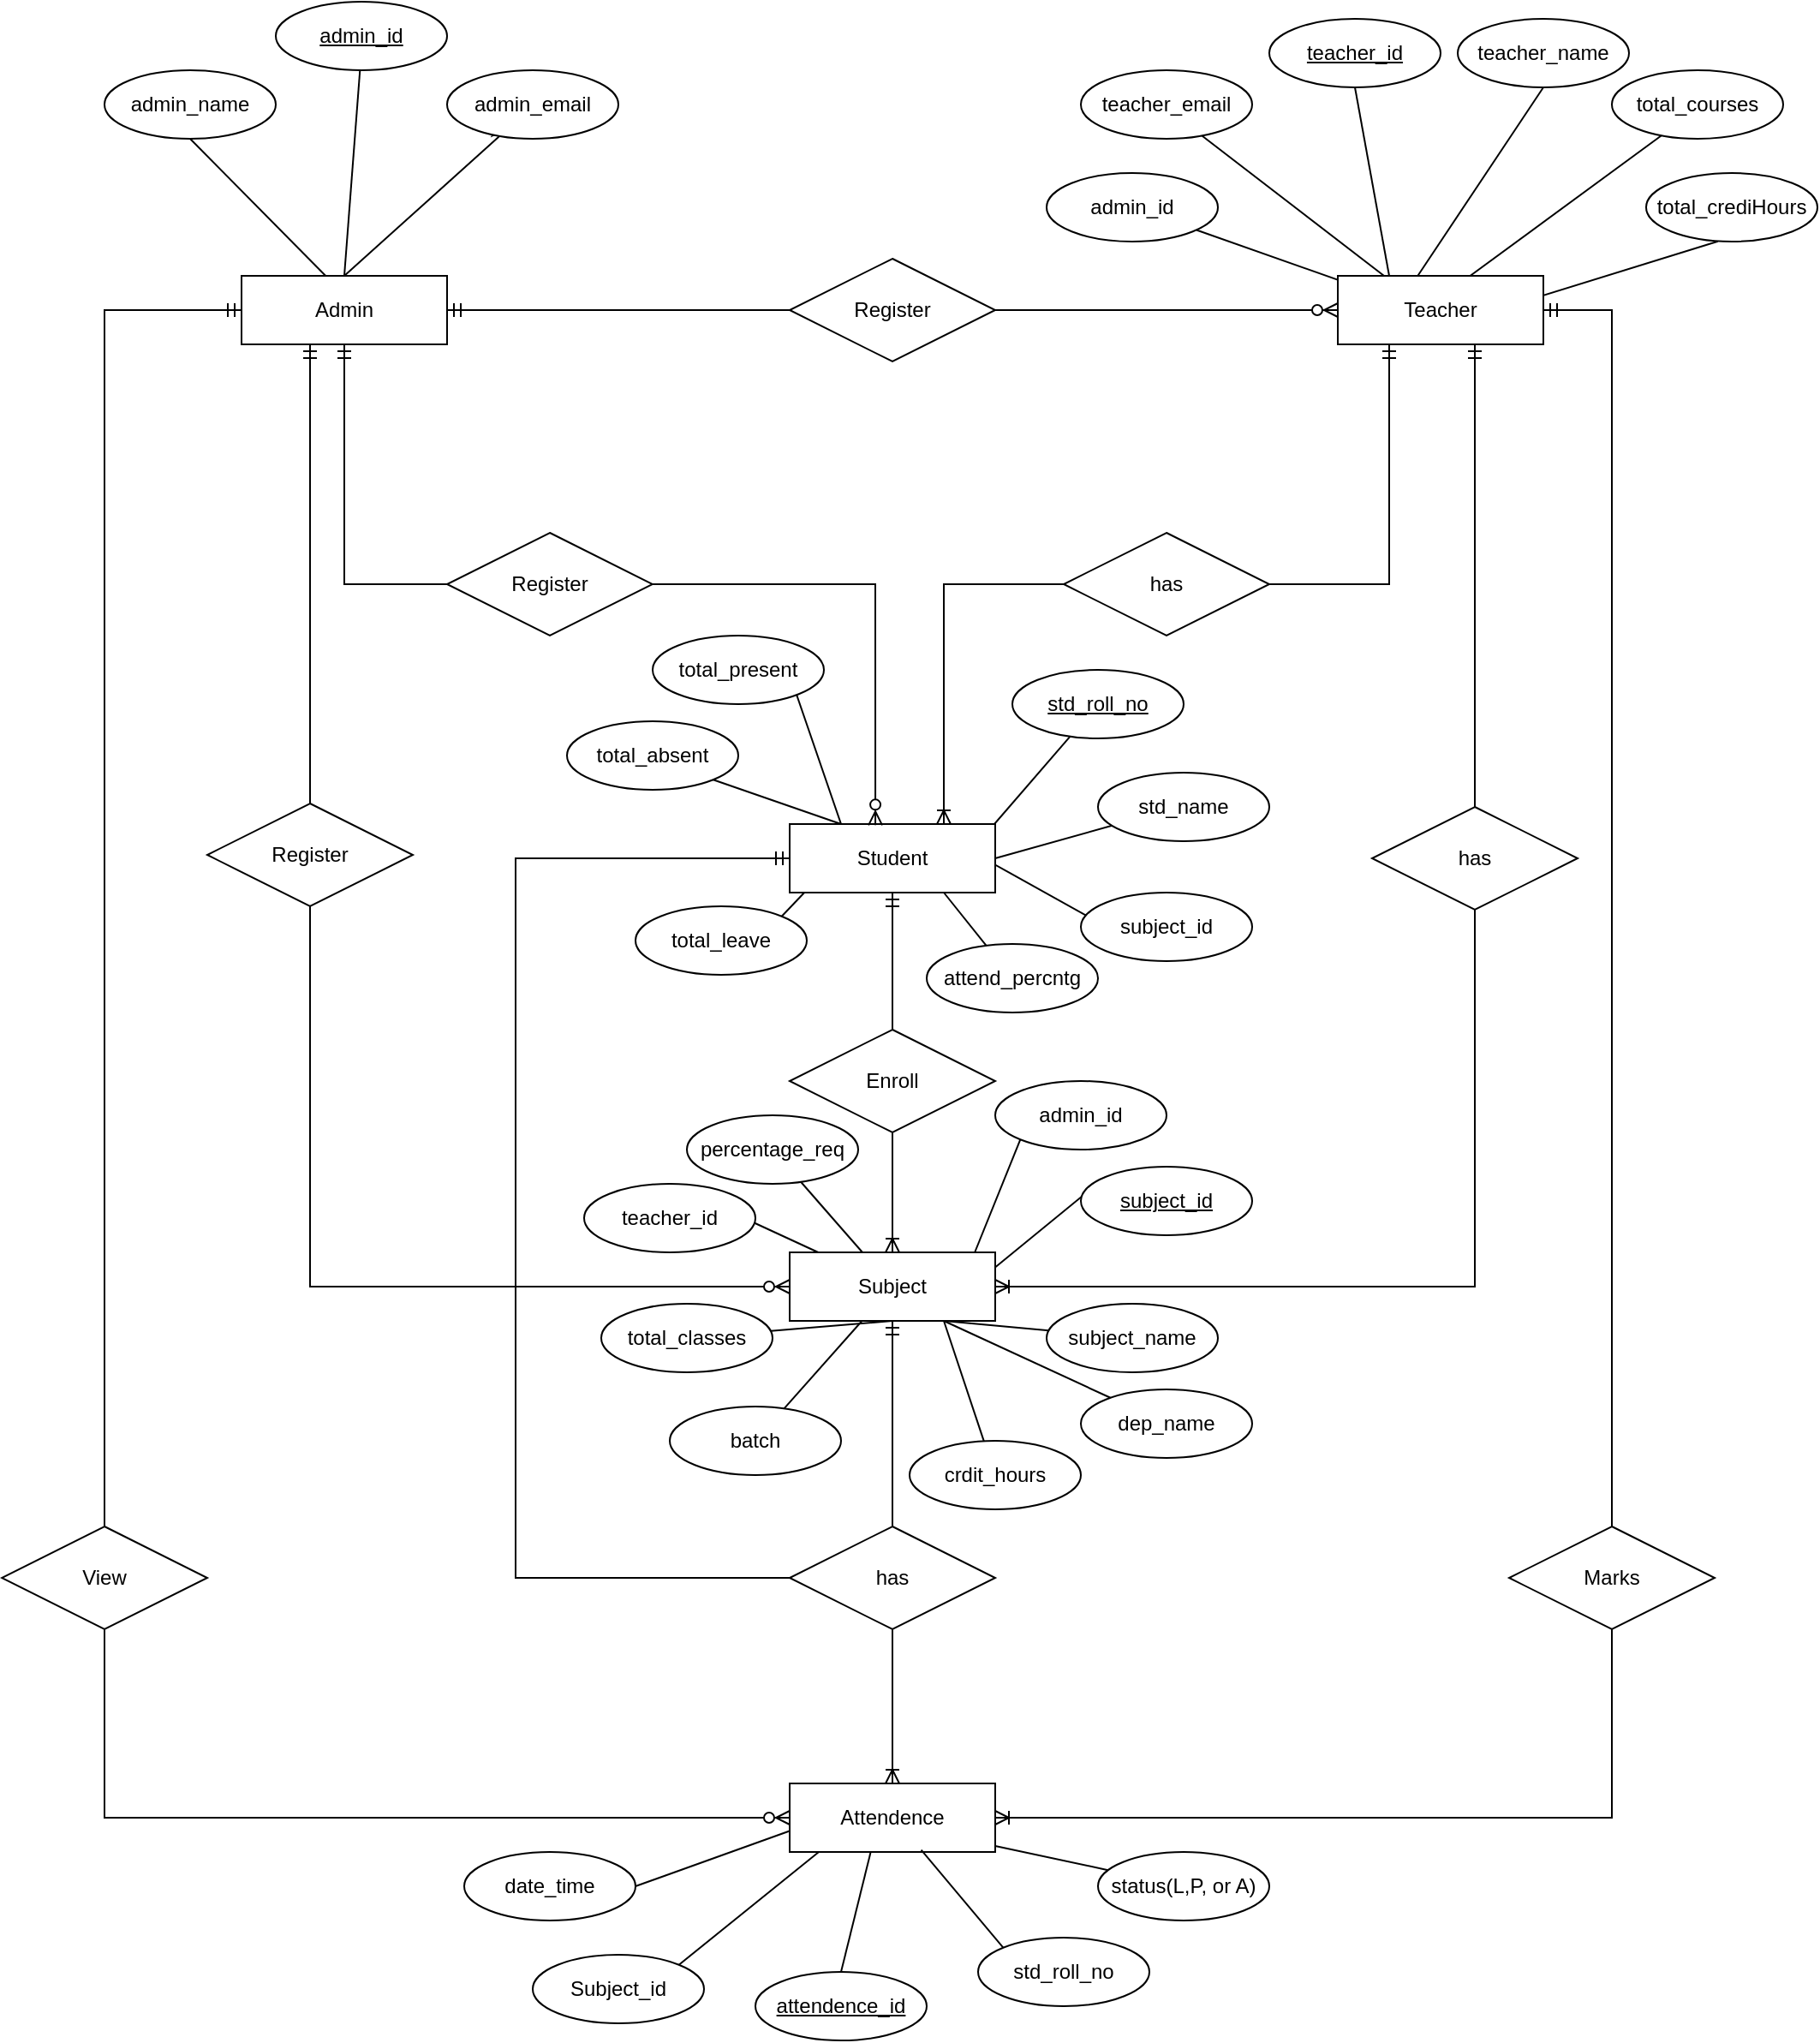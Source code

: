 <mxfile version="24.5.2" type="device">
  <diagram name="Page-1" id="j2Nt56YtFflyHRb6jEef">
    <mxGraphModel dx="1644" dy="464" grid="1" gridSize="10" guides="1" tooltips="1" connect="1" arrows="1" fold="1" page="1" pageScale="1" pageWidth="850" pageHeight="1100" math="0" shadow="0">
      <root>
        <mxCell id="0" />
        <mxCell id="1" parent="0" />
        <mxCell id="x2ZdGeCnN24oB9wIgB-1-8" value="" style="endArrow=none;html=1;rounded=0;exitX=0;exitY=1;exitDx=0;exitDy=0;" parent="1" source="x2ZdGeCnN24oB9wIgB-1-3" edge="1">
          <mxGeometry relative="1" as="geometry">
            <mxPoint x="70" y="1200" as="sourcePoint" />
            <mxPoint x="10" y="1240" as="targetPoint" />
          </mxGeometry>
        </mxCell>
        <mxCell id="8EPMOKXkYQKO1uJK_nMX-32" value="" style="endArrow=none;html=1;rounded=0;exitX=0;exitY=0;exitDx=0;exitDy=0;" parent="1" source="8EPMOKXkYQKO1uJK_nMX-21" edge="1">
          <mxGeometry relative="1" as="geometry">
            <mxPoint x="60" y="1190" as="sourcePoint" />
            <mxPoint x="15" y="1241" as="targetPoint" />
          </mxGeometry>
        </mxCell>
        <mxCell id="x2ZdGeCnN24oB9wIgB-1-2" value="" style="endArrow=none;html=1;rounded=0;exitX=0.25;exitY=0;exitDx=0;exitDy=0;" parent="1" target="x2ZdGeCnN24oB9wIgB-1-1" edge="1">
          <mxGeometry width="50" height="50" relative="1" as="geometry">
            <mxPoint x="280" y="670" as="sourcePoint" />
            <mxPoint x="150" y="570" as="targetPoint" />
          </mxGeometry>
        </mxCell>
        <mxCell id="8EPMOKXkYQKO1uJK_nMX-54" value="" style="endArrow=none;html=1;rounded=0;entryX=0.5;entryY=0;entryDx=0;entryDy=0;" parent="1" source="PGMSWHId7oX6WN4hm_oo-6" target="8EPMOKXkYQKO1uJK_nMX-53" edge="1">
          <mxGeometry relative="1" as="geometry">
            <mxPoint x="-60" y="1008" as="sourcePoint" />
            <mxPoint x="-115" y="1026" as="targetPoint" />
          </mxGeometry>
        </mxCell>
        <mxCell id="8EPMOKXkYQKO1uJK_nMX-46" value="" style="endArrow=none;html=1;rounded=0;entryX=1;entryY=0.5;entryDx=0;entryDy=0;" parent="1" target="PGMSWHId7oX6WN4hm_oo-4" edge="1">
          <mxGeometry relative="1" as="geometry">
            <mxPoint x="105" y="969" as="sourcePoint" />
            <mxPoint x="60" y="1020" as="targetPoint" />
          </mxGeometry>
        </mxCell>
        <mxCell id="8EPMOKXkYQKO1uJK_nMX-45" value="" style="endArrow=none;html=1;rounded=0;" parent="1" source="8EPMOKXkYQKO1uJK_nMX-36" edge="1">
          <mxGeometry relative="1" as="geometry">
            <mxPoint x="65" y="930" as="sourcePoint" />
            <mxPoint x="20" y="981" as="targetPoint" />
          </mxGeometry>
        </mxCell>
        <mxCell id="8EPMOKXkYQKO1uJK_nMX-44" value="" style="endArrow=none;html=1;rounded=0;" parent="1" edge="1">
          <mxGeometry relative="1" as="geometry">
            <mxPoint x="95" y="1030" as="sourcePoint" />
            <mxPoint x="25" y="991" as="targetPoint" />
          </mxGeometry>
        </mxCell>
        <mxCell id="8EPMOKXkYQKO1uJK_nMX-48" value="" style="endArrow=none;html=1;rounded=0;entryX=1;entryY=0;entryDx=0;entryDy=0;" parent="1" target="8EPMOKXkYQKO1uJK_nMX-42" edge="1">
          <mxGeometry relative="1" as="geometry">
            <mxPoint x="-70" y="998" as="sourcePoint" />
            <mxPoint x="-115" y="1049" as="targetPoint" />
          </mxGeometry>
        </mxCell>
        <mxCell id="8EPMOKXkYQKO1uJK_nMX-43" value="" style="endArrow=none;html=1;rounded=0;" parent="1" edge="1">
          <mxGeometry relative="1" as="geometry">
            <mxPoint x="-87.5" y="890" as="sourcePoint" />
            <mxPoint x="-60" y="970" as="targetPoint" />
          </mxGeometry>
        </mxCell>
        <mxCell id="8EPMOKXkYQKO1uJK_nMX-30" value="" style="endArrow=none;html=1;rounded=0;exitX=0.5;exitY=1;exitDx=0;exitDy=0;" parent="1" source="PGMSWHId7oX6WN4hm_oo-6" target="8EPMOKXkYQKO1uJK_nMX-27" edge="1">
          <mxGeometry relative="1" as="geometry">
            <mxPoint x="-75" y="1244.5" as="sourcePoint" />
            <mxPoint x="-120" y="1295.5" as="targetPoint" />
          </mxGeometry>
        </mxCell>
        <mxCell id="8EPMOKXkYQKO1uJK_nMX-20" value="" style="endArrow=none;html=1;rounded=0;exitX=0.25;exitY=0;exitDx=0;exitDy=0;entryX=0.419;entryY=0.997;entryDx=0;entryDy=0;entryPerimeter=0;" parent="1" target="8EPMOKXkYQKO1uJK_nMX-18" edge="1">
          <mxGeometry width="50" height="50" relative="1" as="geometry">
            <mxPoint x="290" y="680" as="sourcePoint" />
            <mxPoint x="440" y="570" as="targetPoint" />
          </mxGeometry>
        </mxCell>
        <mxCell id="8EPMOKXkYQKO1uJK_nMX-19" value="" style="endArrow=none;html=1;rounded=0;exitX=0.25;exitY=0;exitDx=0;exitDy=0;" parent="1" edge="1">
          <mxGeometry width="50" height="50" relative="1" as="geometry">
            <mxPoint x="280" y="670" as="sourcePoint" />
            <mxPoint x="430" y="560" as="targetPoint" />
          </mxGeometry>
        </mxCell>
        <mxCell id="8EPMOKXkYQKO1uJK_nMX-16" value="" style="endArrow=none;html=1;rounded=0;exitX=0.25;exitY=0;exitDx=0;exitDy=0;entryX=0.5;entryY=1;entryDx=0;entryDy=0;" parent="1" target="8EPMOKXkYQKO1uJK_nMX-12" edge="1">
          <mxGeometry width="50" height="50" relative="1" as="geometry">
            <mxPoint x="270" y="660" as="sourcePoint" />
            <mxPoint x="250" y="550" as="targetPoint" />
          </mxGeometry>
        </mxCell>
        <mxCell id="8EPMOKXkYQKO1uJK_nMX-15" value="" style="endArrow=none;html=1;rounded=0;exitX=0.25;exitY=0;exitDx=0;exitDy=0;" parent="1" edge="1">
          <mxGeometry width="50" height="50" relative="1" as="geometry">
            <mxPoint x="270" y="660" as="sourcePoint" />
            <mxPoint x="140" y="560" as="targetPoint" />
          </mxGeometry>
        </mxCell>
        <mxCell id="Zfup3dRPuA41YwYEqqXZ-14" value="" style="endArrow=none;html=1;rounded=0;entryX=0.395;entryY=0.992;entryDx=0;entryDy=0;entryPerimeter=0;exitX=1;exitY=0.5;exitDx=0;exitDy=0;" parent="1" source="Zfup3dRPuA41YwYEqqXZ-13" edge="1">
          <mxGeometry relative="1" as="geometry">
            <mxPoint x="-170" y="1623" as="sourcePoint" />
            <mxPoint x="-88" y="1557" as="targetPoint" />
          </mxGeometry>
        </mxCell>
        <mxCell id="8EPMOKXkYQKO1uJK_nMX-10" value="" style="endArrow=none;html=1;rounded=0;exitX=0.405;exitY=0.008;exitDx=0;exitDy=0;exitPerimeter=0;entryX=0.5;entryY=1;entryDx=0;entryDy=0;" parent="1" target="8EPMOKXkYQKO1uJK_nMX-1" edge="1">
          <mxGeometry width="50" height="50" relative="1" as="geometry">
            <mxPoint x="-351" y="660" as="sourcePoint" />
            <mxPoint x="-333" y="540" as="targetPoint" />
          </mxGeometry>
        </mxCell>
        <mxCell id="8EPMOKXkYQKO1uJK_nMX-9" value="" style="endArrow=none;html=1;rounded=0;exitX=0.5;exitY=0;exitDx=0;exitDy=0;" parent="1" source="PGMSWHId7oX6WN4hm_oo-1" edge="1">
          <mxGeometry width="50" height="50" relative="1" as="geometry">
            <mxPoint x="-310" y="620" as="sourcePoint" />
            <mxPoint x="-250" y="560" as="targetPoint" />
          </mxGeometry>
        </mxCell>
        <mxCell id="PGMSWHId7oX6WN4hm_oo-1" value="Admin" style="whiteSpace=wrap;html=1;align=center;" parent="1" vertex="1">
          <mxGeometry x="-410" y="650" width="120" height="40" as="geometry" />
        </mxCell>
        <mxCell id="PGMSWHId7oX6WN4hm_oo-2" value="Teacher" style="whiteSpace=wrap;html=1;align=center;" parent="1" vertex="1">
          <mxGeometry x="230" y="650" width="120" height="40" as="geometry" />
        </mxCell>
        <mxCell id="PGMSWHId7oX6WN4hm_oo-4" value="Student" style="whiteSpace=wrap;html=1;align=center;" parent="1" vertex="1">
          <mxGeometry x="-90" y="970" width="120" height="40" as="geometry" />
        </mxCell>
        <mxCell id="PGMSWHId7oX6WN4hm_oo-5" value="Attendence" style="whiteSpace=wrap;html=1;align=center;" parent="1" vertex="1">
          <mxGeometry x="-90" y="1530" width="120" height="40" as="geometry" />
        </mxCell>
        <mxCell id="PGMSWHId7oX6WN4hm_oo-6" value="Subject" style="whiteSpace=wrap;html=1;align=center;" parent="1" vertex="1">
          <mxGeometry x="-90" y="1220" width="120" height="40" as="geometry" />
        </mxCell>
        <mxCell id="PGMSWHId7oX6WN4hm_oo-12" value="" style="edgeStyle=entityRelationEdgeStyle;fontSize=12;html=1;endArrow=ERzeroToMany;startArrow=ERmandOne;rounded=0;exitX=1;exitY=0.5;exitDx=0;exitDy=0;" parent="1" source="PGMSWHId7oX6WN4hm_oo-1" target="PGMSWHId7oX6WN4hm_oo-2" edge="1">
          <mxGeometry width="100" height="100" relative="1" as="geometry">
            <mxPoint x="-250" y="670" as="sourcePoint" />
            <mxPoint x="230" y="670" as="targetPoint" />
          </mxGeometry>
        </mxCell>
        <mxCell id="PGMSWHId7oX6WN4hm_oo-9" value="Register" style="shape=rhombus;perimeter=rhombusPerimeter;whiteSpace=wrap;html=1;align=center;" parent="1" vertex="1">
          <mxGeometry x="-90" y="640" width="120" height="60" as="geometry" />
        </mxCell>
        <mxCell id="PGMSWHId7oX6WN4hm_oo-15" value="" style="edgeStyle=orthogonalEdgeStyle;fontSize=12;html=1;endArrow=ERzeroToMany;startArrow=ERmandOne;rounded=0;exitX=0.5;exitY=1;exitDx=0;exitDy=0;entryX=0.417;entryY=0.017;entryDx=0;entryDy=0;entryPerimeter=0;" parent="1" source="PGMSWHId7oX6WN4hm_oo-1" target="PGMSWHId7oX6WN4hm_oo-4" edge="1">
          <mxGeometry width="100" height="100" relative="1" as="geometry">
            <mxPoint x="-350" y="710" as="sourcePoint" />
            <mxPoint x="-40" y="940" as="targetPoint" />
            <Array as="points">
              <mxPoint x="-350" y="830" />
              <mxPoint x="-40" y="830" />
            </Array>
          </mxGeometry>
        </mxCell>
        <mxCell id="PGMSWHId7oX6WN4hm_oo-13" value="Register" style="shape=rhombus;perimeter=rhombusPerimeter;whiteSpace=wrap;html=1;align=center;" parent="1" vertex="1">
          <mxGeometry x="-290" y="800" width="120" height="60" as="geometry" />
        </mxCell>
        <mxCell id="PGMSWHId7oX6WN4hm_oo-25" value="" style="edgeStyle=orthogonalEdgeStyle;fontSize=12;html=1;endArrow=ERzeroToMany;startArrow=ERmandOne;rounded=0;" parent="1" source="PGMSWHId7oX6WN4hm_oo-1" target="PGMSWHId7oX6WN4hm_oo-6" edge="1">
          <mxGeometry width="100" height="100" relative="1" as="geometry">
            <mxPoint x="-370" y="710" as="sourcePoint" />
            <mxPoint x="-95" y="1110.7" as="targetPoint" />
            <Array as="points">
              <mxPoint x="-370" y="1240" />
            </Array>
          </mxGeometry>
        </mxCell>
        <mxCell id="PGMSWHId7oX6WN4hm_oo-31" value="Register" style="shape=rhombus;perimeter=rhombusPerimeter;whiteSpace=wrap;html=1;align=center;" parent="1" vertex="1">
          <mxGeometry x="-430" y="958" width="120" height="60" as="geometry" />
        </mxCell>
        <mxCell id="K2vKmcLzeq4-EqoKxUYH-1" value="" style="edgeStyle=orthogonalEdgeStyle;fontSize=12;html=1;endArrow=ERoneToMany;startArrow=ERmandOne;rounded=0;entryX=1;entryY=0.5;entryDx=0;entryDy=0;endFill=0;" parent="1" target="PGMSWHId7oX6WN4hm_oo-6" edge="1">
          <mxGeometry width="100" height="100" relative="1" as="geometry">
            <mxPoint x="310" y="690" as="sourcePoint" />
            <mxPoint x="70" y="1100" as="targetPoint" />
            <Array as="points">
              <mxPoint x="310" y="1240" />
            </Array>
          </mxGeometry>
        </mxCell>
        <mxCell id="PGMSWHId7oX6WN4hm_oo-32" value="has" style="shape=rhombus;perimeter=rhombusPerimeter;whiteSpace=wrap;html=1;align=center;" parent="1" vertex="1">
          <mxGeometry x="250" y="960" width="120" height="60" as="geometry" />
        </mxCell>
        <mxCell id="K2vKmcLzeq4-EqoKxUYH-17" value="" style="edgeStyle=orthogonalEdgeStyle;fontSize=12;html=1;endArrow=ERoneToMany;startArrow=ERmandOne;rounded=0;exitX=1;exitY=0.5;exitDx=0;exitDy=0;entryX=1;entryY=0.5;entryDx=0;entryDy=0;" parent="1" source="PGMSWHId7oX6WN4hm_oo-2" target="PGMSWHId7oX6WN4hm_oo-5" edge="1">
          <mxGeometry width="100" height="100" relative="1" as="geometry">
            <mxPoint x="250" y="1150" as="sourcePoint" />
            <mxPoint x="160" y="1400" as="targetPoint" />
            <Array as="points">
              <mxPoint x="390" y="670" />
              <mxPoint x="390" y="1550" />
            </Array>
          </mxGeometry>
        </mxCell>
        <mxCell id="K2vKmcLzeq4-EqoKxUYH-18" value="Marks" style="shape=rhombus;perimeter=rhombusPerimeter;whiteSpace=wrap;html=1;align=center;" parent="1" vertex="1">
          <mxGeometry x="330" y="1380" width="120" height="60" as="geometry" />
        </mxCell>
        <mxCell id="K2vKmcLzeq4-EqoKxUYH-28" value="std_roll_no" style="ellipse;whiteSpace=wrap;html=1;align=center;" parent="1" vertex="1">
          <mxGeometry x="20" y="1620" width="100" height="40" as="geometry" />
        </mxCell>
        <mxCell id="K2vKmcLzeq4-EqoKxUYH-29" value="attendence_id" style="ellipse;whiteSpace=wrap;html=1;align=center;fontStyle=4;" parent="1" vertex="1">
          <mxGeometry x="-110" y="1640" width="100" height="40" as="geometry" />
        </mxCell>
        <mxCell id="K2vKmcLzeq4-EqoKxUYH-30" value="" style="endArrow=none;html=1;rounded=0;entryX=0.395;entryY=0.992;entryDx=0;entryDy=0;entryPerimeter=0;exitX=0.5;exitY=0;exitDx=0;exitDy=0;" parent="1" source="K2vKmcLzeq4-EqoKxUYH-29" target="PGMSWHId7oX6WN4hm_oo-5" edge="1">
          <mxGeometry relative="1" as="geometry">
            <mxPoint x="-210" y="1600" as="sourcePoint" />
            <mxPoint x="-50" y="1600" as="targetPoint" />
          </mxGeometry>
        </mxCell>
        <mxCell id="K2vKmcLzeq4-EqoKxUYH-31" value="" style="endArrow=none;html=1;rounded=0;entryX=0.64;entryY=0.969;entryDx=0;entryDy=0;entryPerimeter=0;exitX=0;exitY=0;exitDx=0;exitDy=0;" parent="1" source="K2vKmcLzeq4-EqoKxUYH-28" target="PGMSWHId7oX6WN4hm_oo-5" edge="1">
          <mxGeometry relative="1" as="geometry">
            <mxPoint x="-50" y="1650" as="sourcePoint" />
            <mxPoint x="-33" y="1580" as="targetPoint" />
          </mxGeometry>
        </mxCell>
        <mxCell id="K2vKmcLzeq4-EqoKxUYH-32" value="" style="edgeStyle=orthogonalEdgeStyle;fontSize=12;html=1;endArrow=ERzeroToMany;startArrow=ERmandOne;rounded=0;exitX=0;exitY=0.5;exitDx=0;exitDy=0;" parent="1" source="PGMSWHId7oX6WN4hm_oo-1" edge="1">
          <mxGeometry width="100" height="100" relative="1" as="geometry">
            <mxPoint x="-510" y="670" as="sourcePoint" />
            <mxPoint x="-90" y="1550" as="targetPoint" />
            <Array as="points">
              <mxPoint x="-490" y="670" />
              <mxPoint x="-490" y="1550" />
            </Array>
          </mxGeometry>
        </mxCell>
        <mxCell id="K2vKmcLzeq4-EqoKxUYH-38" value="" style="edgeStyle=orthogonalEdgeStyle;fontSize=12;html=1;endArrow=ERmandOne;rounded=0;entryX=0;entryY=0.5;entryDx=0;entryDy=0;exitX=0.092;exitY=0.569;exitDx=0;exitDy=0;exitPerimeter=0;" parent="1" source="K2vKmcLzeq4-EqoKxUYH-21" target="PGMSWHId7oX6WN4hm_oo-4" edge="1">
          <mxGeometry width="100" height="100" relative="1" as="geometry">
            <mxPoint x="-240" y="1400" as="sourcePoint" />
            <mxPoint x="-290" y="1150" as="targetPoint" />
            <Array as="points">
              <mxPoint x="-79" y="1410" />
              <mxPoint x="-250" y="1410" />
              <mxPoint x="-250" y="990" />
            </Array>
          </mxGeometry>
        </mxCell>
        <mxCell id="Zfup3dRPuA41YwYEqqXZ-6" value="" style="edgeStyle=orthogonalEdgeStyle;fontSize=12;html=1;endArrow=ERoneToMany;startArrow=ERmandOne;rounded=0;exitX=0.25;exitY=1;exitDx=0;exitDy=0;" parent="1" source="PGMSWHId7oX6WN4hm_oo-2" target="PGMSWHId7oX6WN4hm_oo-4" edge="1">
          <mxGeometry width="100" height="100" relative="1" as="geometry">
            <mxPoint x="120" y="1020" as="sourcePoint" />
            <mxPoint y="940" as="targetPoint" />
            <Array as="points">
              <mxPoint x="260" y="830" />
              <mxPoint y="830" />
            </Array>
          </mxGeometry>
        </mxCell>
        <mxCell id="PGMSWHId7oX6WN4hm_oo-14" value="has" style="shape=rhombus;perimeter=rhombusPerimeter;whiteSpace=wrap;html=1;align=center;" parent="1" vertex="1">
          <mxGeometry x="70" y="800" width="120" height="60" as="geometry" />
        </mxCell>
        <mxCell id="Zfup3dRPuA41YwYEqqXZ-7" value="" style="fontSize=12;html=1;endArrow=ERoneToMany;startArrow=ERmandOne;rounded=0;entryX=0.5;entryY=0;entryDx=0;entryDy=0;exitX=0.5;exitY=1;exitDx=0;exitDy=0;" parent="1" source="PGMSWHId7oX6WN4hm_oo-4" target="PGMSWHId7oX6WN4hm_oo-6" edge="1">
          <mxGeometry width="100" height="100" relative="1" as="geometry">
            <mxPoint x="-40" y="1040" as="sourcePoint" />
            <mxPoint x="-10" y="1040" as="targetPoint" />
          </mxGeometry>
        </mxCell>
        <mxCell id="K2vKmcLzeq4-EqoKxUYH-6" value="Enroll" style="shape=rhombus;perimeter=rhombusPerimeter;whiteSpace=wrap;html=1;align=center;" parent="1" vertex="1">
          <mxGeometry x="-90" y="1090" width="120" height="60" as="geometry" />
        </mxCell>
        <mxCell id="Zfup3dRPuA41YwYEqqXZ-8" value="" style="fontSize=12;html=1;endArrow=ERoneToMany;startArrow=ERmandOne;rounded=0;exitX=0.5;exitY=1;exitDx=0;exitDy=0;entryX=0.5;entryY=0;entryDx=0;entryDy=0;" parent="1" source="PGMSWHId7oX6WN4hm_oo-6" target="PGMSWHId7oX6WN4hm_oo-5" edge="1">
          <mxGeometry width="100" height="100" relative="1" as="geometry">
            <mxPoint x="-40" y="1360" as="sourcePoint" />
            <mxPoint x="-20" y="1510" as="targetPoint" />
          </mxGeometry>
        </mxCell>
        <mxCell id="K2vKmcLzeq4-EqoKxUYH-21" value="has" style="shape=rhombus;perimeter=rhombusPerimeter;whiteSpace=wrap;html=1;align=center;" parent="1" vertex="1">
          <mxGeometry x="-90" y="1380" width="120" height="60" as="geometry" />
        </mxCell>
        <mxCell id="Zfup3dRPuA41YwYEqqXZ-9" value="Subject_id" style="ellipse;whiteSpace=wrap;html=1;align=center;" parent="1" vertex="1">
          <mxGeometry x="-240" y="1630" width="100" height="40" as="geometry" />
        </mxCell>
        <mxCell id="Zfup3dRPuA41YwYEqqXZ-10" value="" style="endArrow=none;html=1;rounded=0;entryX=0.395;entryY=0.992;entryDx=0;entryDy=0;entryPerimeter=0;exitX=1;exitY=0;exitDx=0;exitDy=0;" parent="1" source="Zfup3dRPuA41YwYEqqXZ-9" edge="1">
          <mxGeometry relative="1" as="geometry">
            <mxPoint x="-90" y="1640" as="sourcePoint" />
            <mxPoint x="-73" y="1570" as="targetPoint" />
          </mxGeometry>
        </mxCell>
        <mxCell id="Zfup3dRPuA41YwYEqqXZ-13" value="date_time" style="ellipse;whiteSpace=wrap;html=1;align=center;" parent="1" vertex="1">
          <mxGeometry x="-280" y="1570" width="100" height="40" as="geometry" />
        </mxCell>
        <mxCell id="Zfup3dRPuA41YwYEqqXZ-16" value="status(L,P, or A)" style="ellipse;whiteSpace=wrap;html=1;align=center;" parent="1" vertex="1">
          <mxGeometry x="90" y="1570" width="100" height="40" as="geometry" />
        </mxCell>
        <mxCell id="Zfup3dRPuA41YwYEqqXZ-17" value="" style="endArrow=none;html=1;rounded=0;exitX=1;exitY=0.5;exitDx=0;exitDy=0;" parent="1" target="Zfup3dRPuA41YwYEqqXZ-16" edge="1">
          <mxGeometry relative="1" as="geometry">
            <mxPoint x="30" y="1566.5" as="sourcePoint" />
            <mxPoint x="122" y="1533.5" as="targetPoint" />
          </mxGeometry>
        </mxCell>
        <mxCell id="Zfup3dRPuA41YwYEqqXZ-21" value="View" style="shape=rhombus;perimeter=rhombusPerimeter;whiteSpace=wrap;html=1;align=center;" parent="1" vertex="1">
          <mxGeometry x="-550" y="1380" width="120" height="60" as="geometry" />
        </mxCell>
        <mxCell id="8EPMOKXkYQKO1uJK_nMX-1" value="admin_name" style="ellipse;whiteSpace=wrap;html=1;align=center;" parent="1" vertex="1">
          <mxGeometry x="-490" y="530" width="100" height="40" as="geometry" />
        </mxCell>
        <mxCell id="8EPMOKXkYQKO1uJK_nMX-2" value="admin_id" style="ellipse;whiteSpace=wrap;html=1;align=center;fontStyle=4;" parent="1" vertex="1">
          <mxGeometry x="-390" y="490" width="100" height="40" as="geometry" />
        </mxCell>
        <mxCell id="8EPMOKXkYQKO1uJK_nMX-4" style="edgeStyle=orthogonalEdgeStyle;rounded=0;orthogonalLoop=1;jettySize=auto;html=1;exitX=0;exitY=1;exitDx=0;exitDy=0;" parent="1" source="8EPMOKXkYQKO1uJK_nMX-3" edge="1">
          <mxGeometry relative="1" as="geometry">
            <mxPoint x="-260" y="560" as="targetPoint" />
          </mxGeometry>
        </mxCell>
        <mxCell id="8EPMOKXkYQKO1uJK_nMX-3" value="admin_email" style="ellipse;whiteSpace=wrap;html=1;align=center;" parent="1" vertex="1">
          <mxGeometry x="-290" y="530" width="100" height="40" as="geometry" />
        </mxCell>
        <mxCell id="8EPMOKXkYQKO1uJK_nMX-5" value="" style="endArrow=none;html=1;rounded=0;exitX=0.5;exitY=0;exitDx=0;exitDy=0;" parent="1" source="PGMSWHId7oX6WN4hm_oo-1" edge="1">
          <mxGeometry width="50" height="50" relative="1" as="geometry">
            <mxPoint x="-350" y="640" as="sourcePoint" />
            <mxPoint x="-340.822" y="529.643" as="targetPoint" />
          </mxGeometry>
        </mxCell>
        <mxCell id="8EPMOKXkYQKO1uJK_nMX-11" value="teacher_id" style="ellipse;whiteSpace=wrap;html=1;align=center;fontStyle=4;" parent="1" vertex="1">
          <mxGeometry x="190" y="500" width="100" height="40" as="geometry" />
        </mxCell>
        <mxCell id="8EPMOKXkYQKO1uJK_nMX-12" value="teacher_name" style="ellipse;whiteSpace=wrap;html=1;align=center;" parent="1" vertex="1">
          <mxGeometry x="300" y="500" width="100" height="40" as="geometry" />
        </mxCell>
        <mxCell id="8EPMOKXkYQKO1uJK_nMX-13" value="" style="endArrow=none;html=1;rounded=0;exitX=0.25;exitY=0;exitDx=0;exitDy=0;" parent="1" source="PGMSWHId7oX6WN4hm_oo-2" edge="1">
          <mxGeometry width="50" height="50" relative="1" as="geometry">
            <mxPoint x="260" y="640" as="sourcePoint" />
            <mxPoint x="240" y="540" as="targetPoint" />
          </mxGeometry>
        </mxCell>
        <mxCell id="8EPMOKXkYQKO1uJK_nMX-14" value="teacher_email" style="ellipse;whiteSpace=wrap;html=1;align=center;" parent="1" vertex="1">
          <mxGeometry x="80" y="530" width="100" height="40" as="geometry" />
        </mxCell>
        <mxCell id="8EPMOKXkYQKO1uJK_nMX-17" value="total_courses" style="ellipse;whiteSpace=wrap;html=1;align=center;" parent="1" vertex="1">
          <mxGeometry x="390" y="530" width="100" height="40" as="geometry" />
        </mxCell>
        <mxCell id="8EPMOKXkYQKO1uJK_nMX-18" value="total_crediHours" style="ellipse;whiteSpace=wrap;html=1;align=center;" parent="1" vertex="1">
          <mxGeometry x="410" y="590" width="100" height="40" as="geometry" />
        </mxCell>
        <mxCell id="8EPMOKXkYQKO1uJK_nMX-21" value="subject_id" style="ellipse;whiteSpace=wrap;html=1;align=center;fontStyle=4;" parent="1" vertex="1">
          <mxGeometry x="80" y="1170" width="100" height="40" as="geometry" />
        </mxCell>
        <mxCell id="8EPMOKXkYQKO1uJK_nMX-22" value="subject_name" style="ellipse;whiteSpace=wrap;html=1;align=center;" parent="1" vertex="1">
          <mxGeometry x="60" y="1250" width="100" height="40" as="geometry" />
        </mxCell>
        <mxCell id="8EPMOKXkYQKO1uJK_nMX-23" value="dep_name" style="ellipse;whiteSpace=wrap;html=1;align=center;" parent="1" vertex="1">
          <mxGeometry x="80" y="1300" width="100" height="40" as="geometry" />
        </mxCell>
        <mxCell id="8EPMOKXkYQKO1uJK_nMX-24" value="crdit_hours" style="ellipse;whiteSpace=wrap;html=1;align=center;" parent="1" vertex="1">
          <mxGeometry x="-20" y="1330" width="100" height="40" as="geometry" />
        </mxCell>
        <mxCell id="8EPMOKXkYQKO1uJK_nMX-25" value="batch" style="ellipse;whiteSpace=wrap;html=1;align=center;" parent="1" vertex="1">
          <mxGeometry x="-160" y="1310" width="100" height="40" as="geometry" />
        </mxCell>
        <mxCell id="8EPMOKXkYQKO1uJK_nMX-26" value="percentage_req" style="ellipse;whiteSpace=wrap;html=1;align=center;" parent="1" vertex="1">
          <mxGeometry x="-150" y="1140" width="100" height="40" as="geometry" />
        </mxCell>
        <mxCell id="8EPMOKXkYQKO1uJK_nMX-27" value="total_classes" style="ellipse;whiteSpace=wrap;html=1;align=center;" parent="1" vertex="1">
          <mxGeometry x="-200" y="1250" width="100" height="40" as="geometry" />
        </mxCell>
        <mxCell id="8EPMOKXkYQKO1uJK_nMX-29" value="" style="endArrow=none;html=1;rounded=0;" parent="1" source="PGMSWHId7oX6WN4hm_oo-6" target="8EPMOKXkYQKO1uJK_nMX-25" edge="1">
          <mxGeometry relative="1" as="geometry">
            <mxPoint x="-86" y="1275.5" as="sourcePoint" />
            <mxPoint x="-20" y="1290" as="targetPoint" />
          </mxGeometry>
        </mxCell>
        <mxCell id="8EPMOKXkYQKO1uJK_nMX-31" value="" style="endArrow=none;html=1;rounded=0;" parent="1" source="8EPMOKXkYQKO1uJK_nMX-26" target="PGMSWHId7oX6WN4hm_oo-6" edge="1">
          <mxGeometry relative="1" as="geometry">
            <mxPoint x="-75" y="1180" as="sourcePoint" />
            <mxPoint x="-120" y="1231" as="targetPoint" />
          </mxGeometry>
        </mxCell>
        <mxCell id="8EPMOKXkYQKO1uJK_nMX-33" value="" style="endArrow=none;html=1;rounded=0;exitX=0.75;exitY=1;exitDx=0;exitDy=0;" parent="1" source="PGMSWHId7oX6WN4hm_oo-6" target="8EPMOKXkYQKO1uJK_nMX-24" edge="1">
          <mxGeometry relative="1" as="geometry">
            <mxPoint x="-8" y="1300" as="sourcePoint" />
            <mxPoint x="-53" y="1351" as="targetPoint" />
          </mxGeometry>
        </mxCell>
        <mxCell id="8EPMOKXkYQKO1uJK_nMX-34" value="" style="endArrow=none;html=1;rounded=0;exitX=0.75;exitY=1;exitDx=0;exitDy=0;" parent="1" source="PGMSWHId7oX6WN4hm_oo-6" target="8EPMOKXkYQKO1uJK_nMX-23" edge="1">
          <mxGeometry relative="1" as="geometry">
            <mxPoint x="10" y="1270" as="sourcePoint" />
            <mxPoint x="33" y="1340" as="targetPoint" />
          </mxGeometry>
        </mxCell>
        <mxCell id="8EPMOKXkYQKO1uJK_nMX-35" value="" style="endArrow=none;html=1;rounded=0;exitX=0.75;exitY=1;exitDx=0;exitDy=0;" parent="1" source="PGMSWHId7oX6WN4hm_oo-6" target="8EPMOKXkYQKO1uJK_nMX-22" edge="1">
          <mxGeometry relative="1" as="geometry">
            <mxPoint x="20" y="1240" as="sourcePoint" />
            <mxPoint x="43" y="1310" as="targetPoint" />
          </mxGeometry>
        </mxCell>
        <mxCell id="8EPMOKXkYQKO1uJK_nMX-36" value="std_roll_no" style="ellipse;whiteSpace=wrap;html=1;align=center;fontStyle=4;" parent="1" vertex="1">
          <mxGeometry x="40" y="880" width="100" height="40" as="geometry" />
        </mxCell>
        <mxCell id="8EPMOKXkYQKO1uJK_nMX-37" value="std_name" style="ellipse;whiteSpace=wrap;html=1;align=center;" parent="1" vertex="1">
          <mxGeometry x="90" y="940" width="100" height="40" as="geometry" />
        </mxCell>
        <mxCell id="8EPMOKXkYQKO1uJK_nMX-38" value="subject_id" style="ellipse;whiteSpace=wrap;html=1;align=center;" parent="1" vertex="1">
          <mxGeometry x="80" y="1010" width="100" height="40" as="geometry" />
        </mxCell>
        <mxCell id="8EPMOKXkYQKO1uJK_nMX-40" value="total_present" style="ellipse;whiteSpace=wrap;html=1;align=center;" parent="1" vertex="1">
          <mxGeometry x="-170" y="860" width="100" height="40" as="geometry" />
        </mxCell>
        <mxCell id="8EPMOKXkYQKO1uJK_nMX-41" value="total_absent" style="ellipse;whiteSpace=wrap;html=1;align=center;" parent="1" vertex="1">
          <mxGeometry x="-220" y="910" width="100" height="40" as="geometry" />
        </mxCell>
        <mxCell id="8EPMOKXkYQKO1uJK_nMX-42" value="total_leave" style="ellipse;whiteSpace=wrap;html=1;align=center;" parent="1" vertex="1">
          <mxGeometry x="-180" y="1018" width="100" height="40" as="geometry" />
        </mxCell>
        <mxCell id="8EPMOKXkYQKO1uJK_nMX-49" value="" style="endArrow=none;html=1;rounded=0;exitX=1;exitY=1;exitDx=0;exitDy=0;entryX=0.25;entryY=0;entryDx=0;entryDy=0;" parent="1" source="8EPMOKXkYQKO1uJK_nMX-41" target="PGMSWHId7oX6WN4hm_oo-4" edge="1">
          <mxGeometry relative="1" as="geometry">
            <mxPoint x="-90" y="920" as="sourcePoint" />
            <mxPoint x="-82.5" y="981" as="targetPoint" />
          </mxGeometry>
        </mxCell>
        <mxCell id="8EPMOKXkYQKO1uJK_nMX-51" value="attend_percntg" style="ellipse;whiteSpace=wrap;html=1;align=center;" parent="1" vertex="1">
          <mxGeometry x="-10" y="1040" width="100" height="40" as="geometry" />
        </mxCell>
        <mxCell id="8EPMOKXkYQKO1uJK_nMX-52" value="" style="endArrow=none;html=1;rounded=0;entryX=0.75;entryY=1;entryDx=0;entryDy=0;" parent="1" source="8EPMOKXkYQKO1uJK_nMX-51" target="PGMSWHId7oX6WN4hm_oo-4" edge="1">
          <mxGeometry relative="1" as="geometry">
            <mxPoint x="105" y="1040" as="sourcePoint" />
            <mxPoint x="35" y="1001" as="targetPoint" />
          </mxGeometry>
        </mxCell>
        <mxCell id="8EPMOKXkYQKO1uJK_nMX-53" value="teacher_id" style="ellipse;whiteSpace=wrap;html=1;align=center;" parent="1" vertex="1">
          <mxGeometry x="-210" y="1180" width="100" height="40" as="geometry" />
        </mxCell>
        <mxCell id="x2ZdGeCnN24oB9wIgB-1-1" value="admin_id" style="ellipse;whiteSpace=wrap;html=1;align=center;" parent="1" vertex="1">
          <mxGeometry x="60" y="590" width="100" height="40" as="geometry" />
        </mxCell>
        <mxCell id="x2ZdGeCnN24oB9wIgB-1-3" value="admin_id" style="ellipse;whiteSpace=wrap;html=1;align=center;" parent="1" vertex="1">
          <mxGeometry x="30" y="1120" width="100" height="40" as="geometry" />
        </mxCell>
      </root>
    </mxGraphModel>
  </diagram>
</mxfile>
